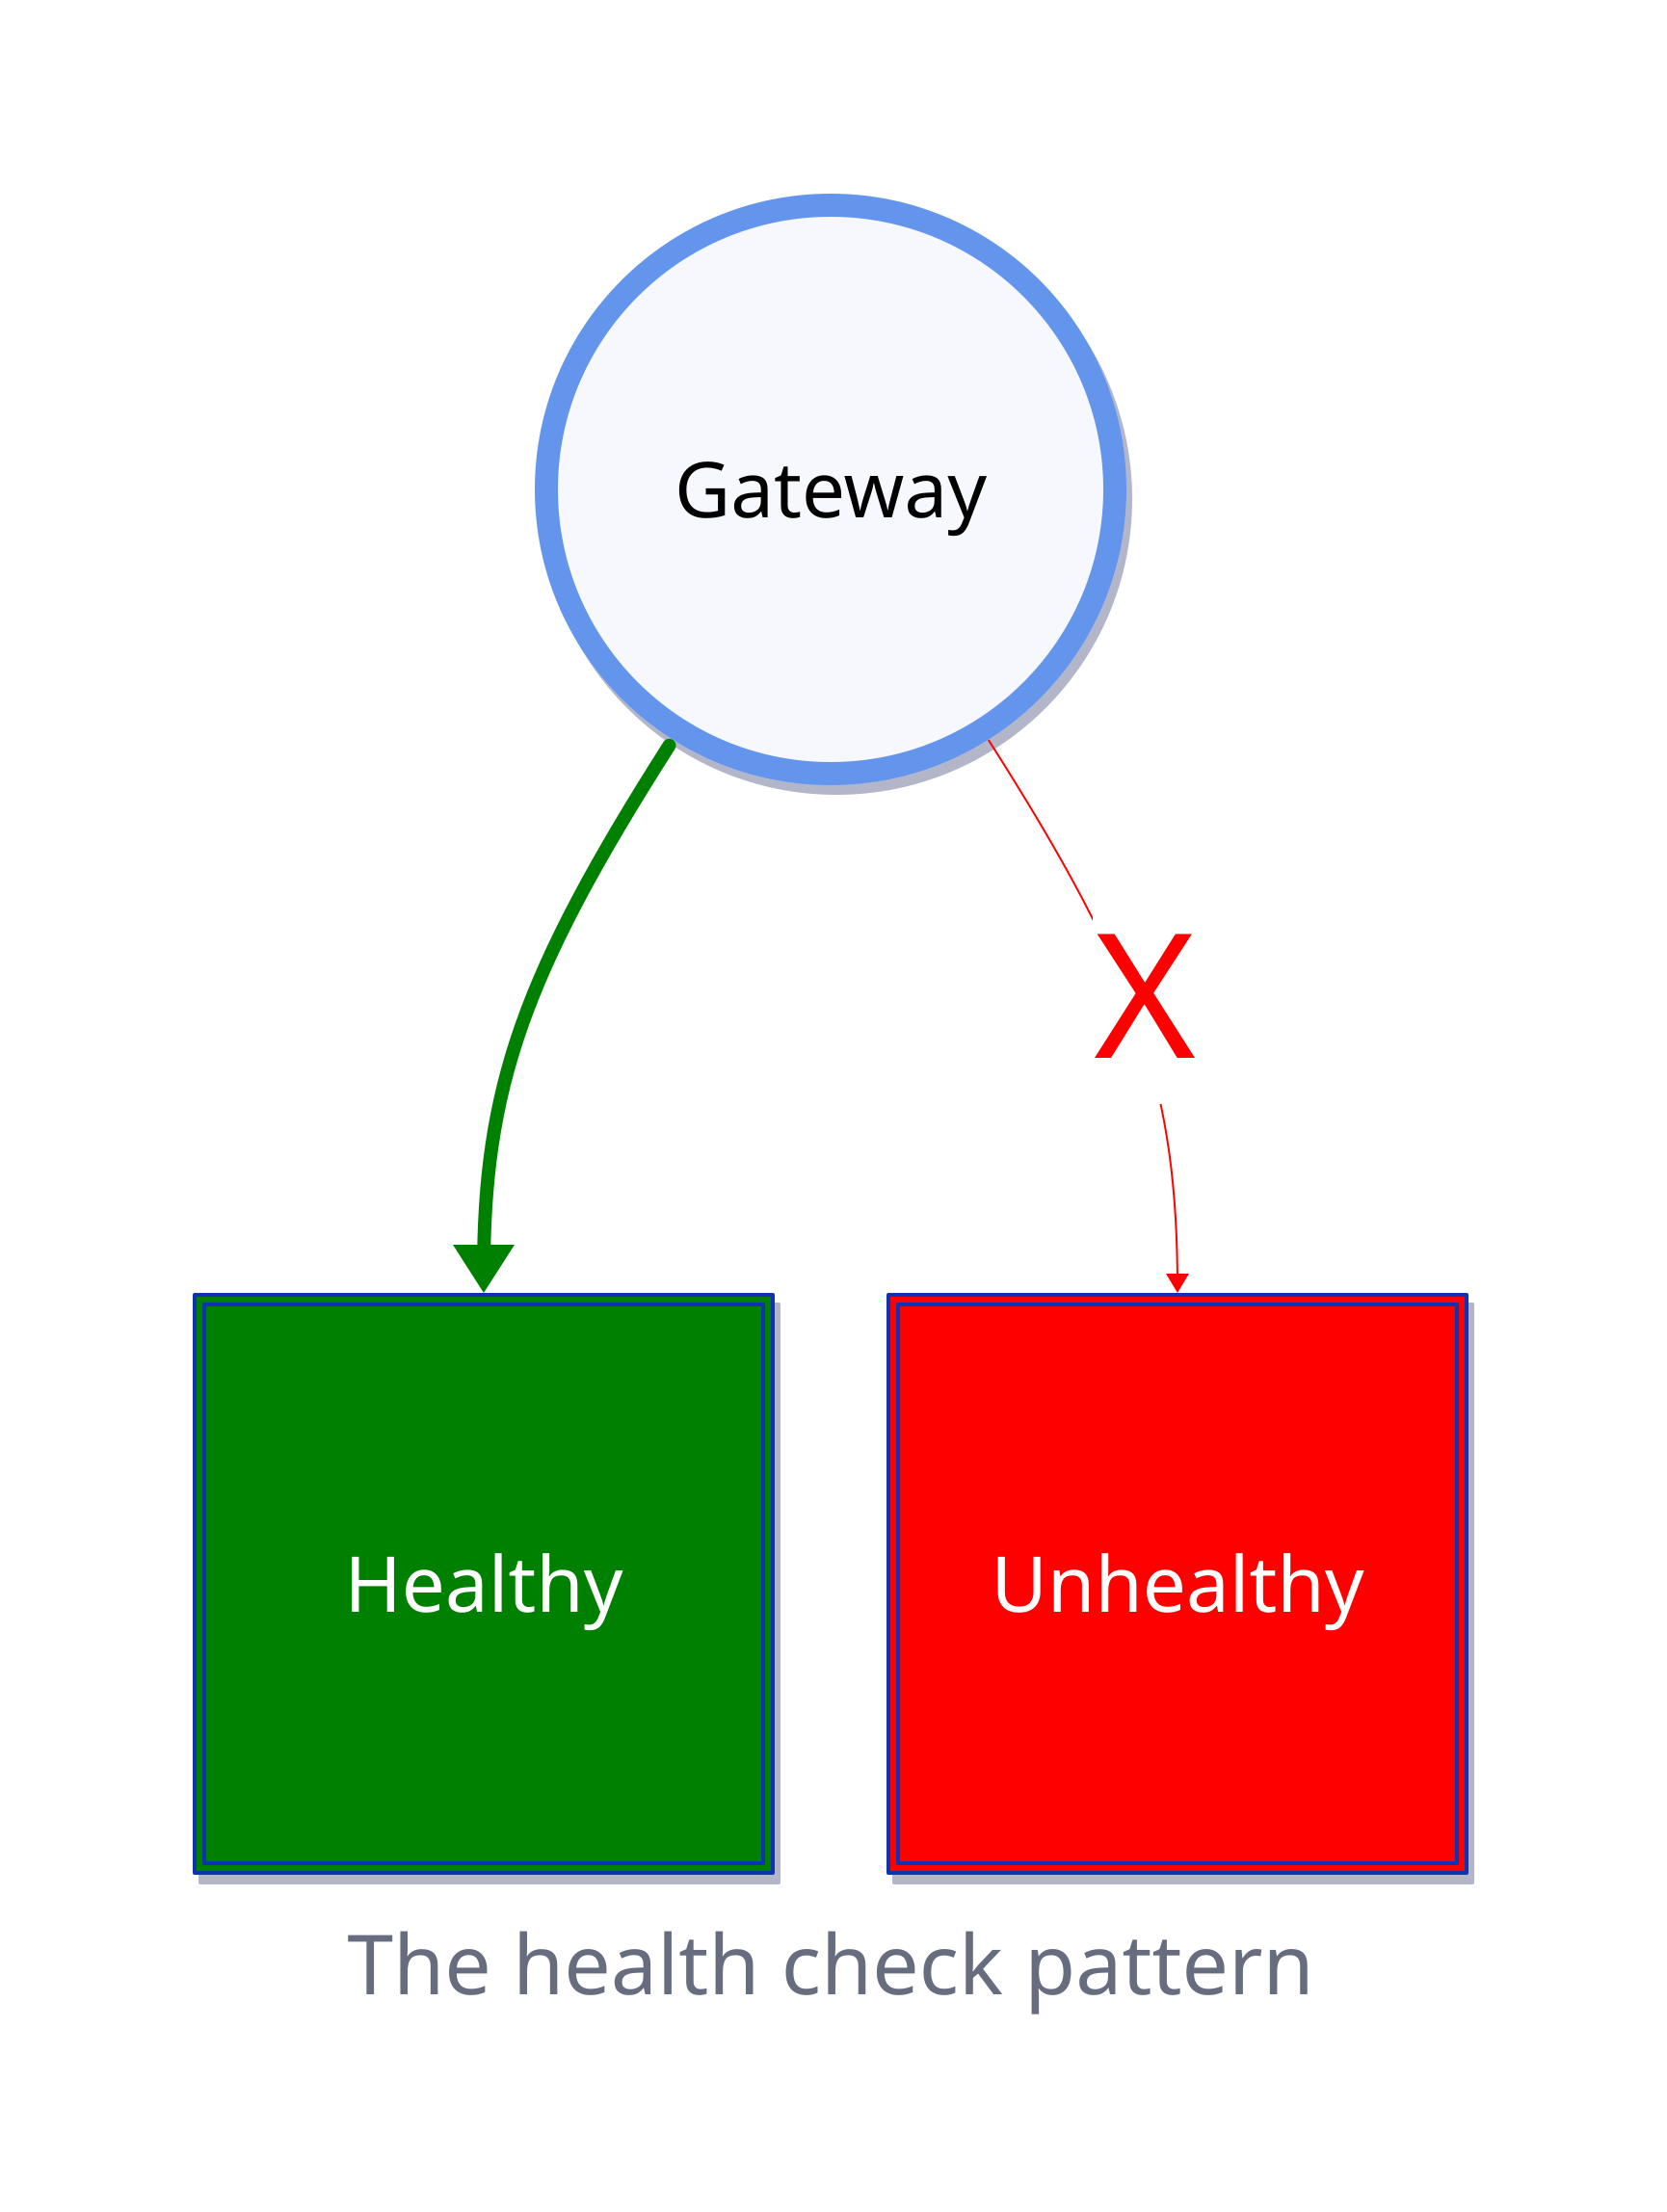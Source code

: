 classes: {
    g: {
      label: "Gateway"
      shape: circle
      width: 300
      height: 300
      style: {
        double-border: true
        shadow: true
        # fill: none
        font-color: black
        font-size: 40
        stroke: cornflowerblue
        stroke-width: 7
      }
    }
    m1: {
      label: "Healthy"
      shape: rectangle
      width: 300
      height: 300
      style: {
        double-border: true
        shadow: true
        fill: green
        font-color: white
        font-size: 40
      }
    }
    m2: {
      label: "Unhealthy"
      shape: square
      width: 300
      height: 300
      style: {
        double-border: true
        shadow: true
        fill: red
        font-color: white
        font-size: 40
      }
    }
    db: {
      label: "Datastore/Memory"
      shape: square
      width: 300
      height: 300
      style: {
        double-border: true
        shadow: true
        # fill: "#0facf3"
        # font-color: white
        font-size: 20
      }
    }
    ja1: {
      label: "Jaeger Collector"
      shape: square
      # near: 
      width: 300
      height: 300
      style: {
        double-border: true
        shadow: true
        fill: "#ff6a07"
        font-color: white
        font-size: 40
      }
    }
    ja2: {
      label: "Jaeger Query"
      shape: square
      # near: 
      width: 300
      height: 300
      style: {
        double-border: true
        shadow: true
        fill: "#ff6a07"
        font-color: white
        font-size: 40
      }
    }
    ja3: {
      label: "Jaeger UI"
      shape: square
      # near: 
      width: 300
      height: 300
      style: {
        double-border: true
        shadow: true
        fill: "#ff6a07"
        font-color: white
        font-size: 40
      }
    }
  }
  
  g.class: g
  
  m1.class: m1
  m2.class: m2
  
  g -> m1: {
    style: {
      opacity: 1
      stroke: green
      stroke-width: 7
    }
  }
  g -> m2: X {
    style: {
      opacity: 1
      font-size: 90
      font-color: red
      stroke: red
      stroke-width: 1
    }
  }
  
  title1: The health check pattern {
    shape: text
    near: bottom-center
    style: {
      font-size: 43
      italic: true
    }
  }
  